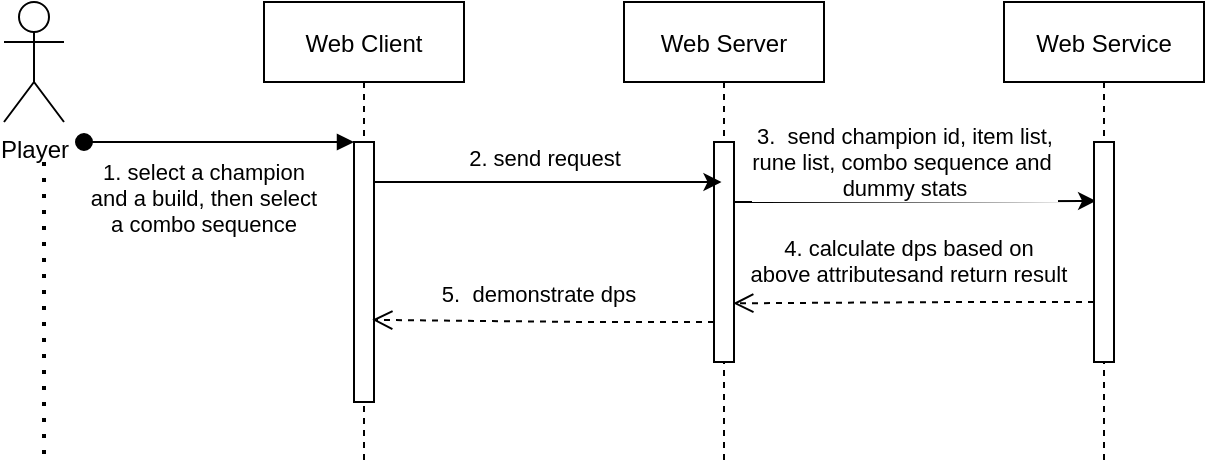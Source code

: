 <mxfile version="15.8.7" type="device"><diagram id="kgpKYQtTHZ0yAKxKKP6v" name="Page-1"><mxGraphModel dx="1446" dy="844" grid="1" gridSize="10" guides="1" tooltips="1" connect="1" arrows="1" fold="1" page="1" pageScale="1" pageWidth="850" pageHeight="1100" math="0" shadow="0"><root><mxCell id="0"/><mxCell id="1" parent="0"/><mxCell id="6LfsIOA_BkFruC5M9gWY-21" value="Web Client" style="shape=umlLifeline;perimeter=lifelinePerimeter;container=1;collapsible=0;recursiveResize=0;rounded=0;shadow=0;strokeWidth=1;" parent="1" vertex="1"><mxGeometry x="130" y="90" width="100" height="230" as="geometry"/></mxCell><mxCell id="6LfsIOA_BkFruC5M9gWY-22" value="" style="points=[];perimeter=orthogonalPerimeter;rounded=0;shadow=0;strokeWidth=1;" parent="6LfsIOA_BkFruC5M9gWY-21" vertex="1"><mxGeometry x="45" y="70" width="10" height="130" as="geometry"/></mxCell><mxCell id="6LfsIOA_BkFruC5M9gWY-23" value="1. select a champion &#10;and a build, then select&#10;a combo sequence" style="verticalAlign=bottom;startArrow=oval;endArrow=block;startSize=8;shadow=0;strokeWidth=1;" parent="6LfsIOA_BkFruC5M9gWY-21" target="6LfsIOA_BkFruC5M9gWY-22" edge="1"><mxGeometry x="-0.111" y="-50" relative="1" as="geometry"><mxPoint x="-90" y="70" as="sourcePoint"/><mxPoint as="offset"/></mxGeometry></mxCell><mxCell id="6LfsIOA_BkFruC5M9gWY-27" value="Web Server" style="shape=umlLifeline;perimeter=lifelinePerimeter;container=1;collapsible=0;recursiveResize=0;rounded=0;shadow=0;strokeWidth=1;" parent="1" vertex="1"><mxGeometry x="310" y="90" width="100" height="230" as="geometry"/></mxCell><mxCell id="6LfsIOA_BkFruC5M9gWY-28" value="" style="points=[];perimeter=orthogonalPerimeter;rounded=0;shadow=0;strokeWidth=1;" parent="6LfsIOA_BkFruC5M9gWY-27" vertex="1"><mxGeometry x="45" y="70" width="10" height="110" as="geometry"/></mxCell><mxCell id="6LfsIOA_BkFruC5M9gWY-44" value="2. send request" style="endArrow=classic;html=1;rounded=0;exitX=1.076;exitY=0.139;exitDx=0;exitDy=0;exitPerimeter=0;" parent="6LfsIOA_BkFruC5M9gWY-27" edge="1"><mxGeometry x="-0.03" y="12" width="50" height="50" relative="1" as="geometry"><mxPoint x="-125" y="90.0" as="sourcePoint"/><mxPoint x="48.74" y="90.0" as="targetPoint"/><mxPoint as="offset"/></mxGeometry></mxCell><mxCell id="6LfsIOA_BkFruC5M9gWY-48" value="5.  demonstrate dps" style="verticalAlign=bottom;endArrow=open;dashed=1;endSize=8;shadow=0;strokeWidth=1;entryX=0.914;entryY=0.684;entryDx=0;entryDy=0;entryPerimeter=0;" parent="6LfsIOA_BkFruC5M9gWY-27" target="6LfsIOA_BkFruC5M9gWY-22" edge="1"><mxGeometry x="0.026" y="-5" relative="1" as="geometry"><mxPoint x="-120" y="161" as="targetPoint"/><mxPoint x="45" y="160" as="sourcePoint"/><Array as="points"><mxPoint x="-20" y="160"/></Array><mxPoint as="offset"/></mxGeometry></mxCell><mxCell id="6LfsIOA_BkFruC5M9gWY-38" value="Web Service" style="shape=umlLifeline;perimeter=lifelinePerimeter;container=1;collapsible=0;recursiveResize=0;rounded=0;shadow=0;strokeWidth=1;" parent="1" vertex="1"><mxGeometry x="500" y="90" width="100" height="230" as="geometry"/></mxCell><mxCell id="6LfsIOA_BkFruC5M9gWY-45" value="3.&amp;nbsp; send champion id, item list,&lt;br&gt;rune list, combo sequence and&amp;nbsp;&lt;br&gt;dummy stats" style="endArrow=classic;html=1;rounded=0;exitX=1.076;exitY=0.139;exitDx=0;exitDy=0;exitPerimeter=0;entryX=0.105;entryY=0.268;entryDx=0;entryDy=0;entryPerimeter=0;" parent="6LfsIOA_BkFruC5M9gWY-38" target="6LfsIOA_BkFruC5M9gWY-46" edge="1"><mxGeometry x="-0.06" y="20" width="50" height="50" relative="1" as="geometry"><mxPoint x="-135" y="100" as="sourcePoint"/><mxPoint x="40" y="100" as="targetPoint"/><mxPoint as="offset"/></mxGeometry></mxCell><mxCell id="6LfsIOA_BkFruC5M9gWY-46" value="" style="points=[];perimeter=orthogonalPerimeter;rounded=0;shadow=0;strokeWidth=1;" parent="6LfsIOA_BkFruC5M9gWY-38" vertex="1"><mxGeometry x="45" y="70" width="10" height="110" as="geometry"/></mxCell><mxCell id="6LfsIOA_BkFruC5M9gWY-41" value="Player" style="shape=umlActor;verticalLabelPosition=bottom;verticalAlign=top;html=1;outlineConnect=0;" parent="1" vertex="1"><mxGeometry y="90" width="30" height="60" as="geometry"/></mxCell><mxCell id="6LfsIOA_BkFruC5M9gWY-47" value="4. calculate dps based on &#10;above attributesand return result" style="verticalAlign=bottom;endArrow=open;dashed=1;endSize=8;shadow=0;strokeWidth=1;entryX=0.962;entryY=0.506;entryDx=0;entryDy=0;entryPerimeter=0;" parent="1" source="6LfsIOA_BkFruC5M9gWY-46" edge="1"><mxGeometry x="0.026" y="-5" relative="1" as="geometry"><mxPoint x="364.62" y="240.66" as="targetPoint"/><mxPoint x="540" y="241" as="sourcePoint"/><Array as="points"><mxPoint x="480" y="240"/></Array><mxPoint as="offset"/></mxGeometry></mxCell><mxCell id="6LfsIOA_BkFruC5M9gWY-49" value="" style="endArrow=none;dashed=1;html=1;dashPattern=1 3;strokeWidth=2;rounded=0;" parent="1" edge="1"><mxGeometry width="50" height="50" relative="1" as="geometry"><mxPoint x="20" y="170" as="sourcePoint"/><mxPoint x="20" y="320" as="targetPoint"/></mxGeometry></mxCell></root></mxGraphModel></diagram></mxfile>